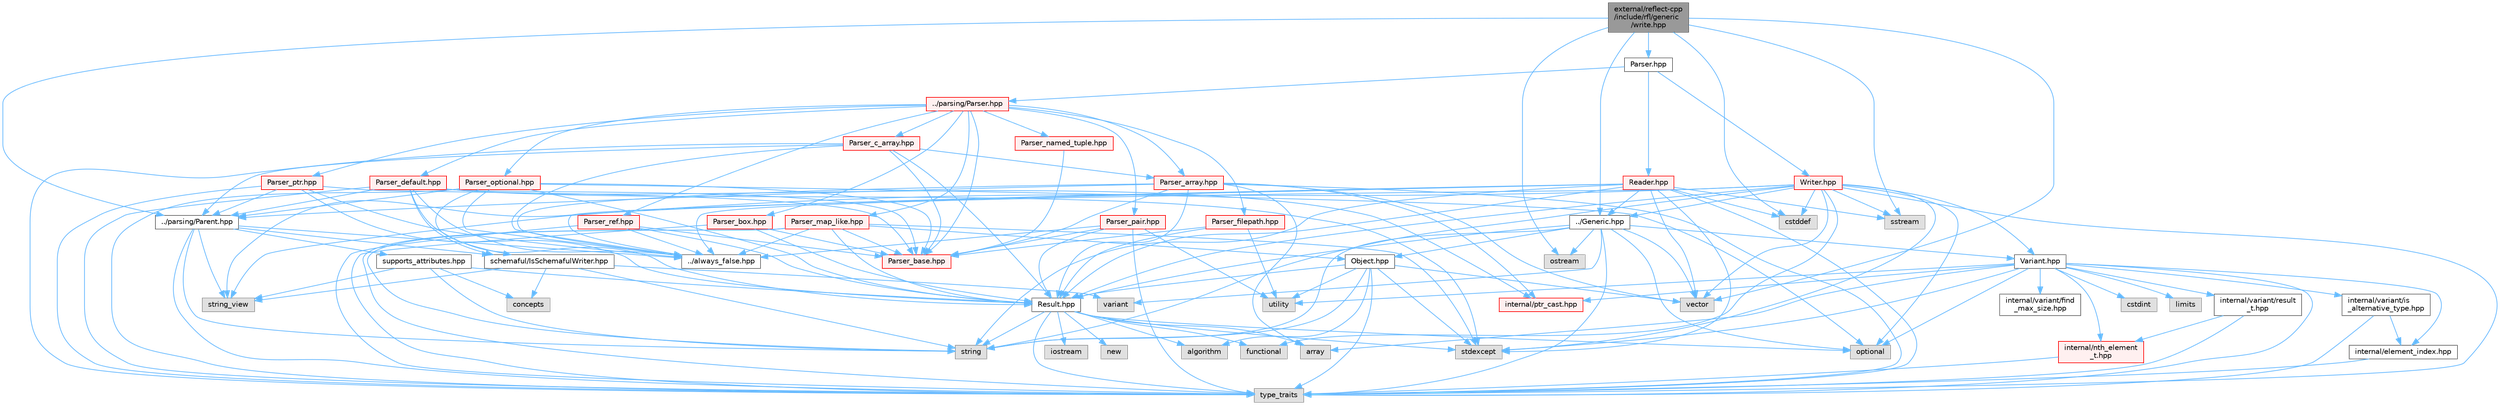 digraph "external/reflect-cpp/include/rfl/generic/write.hpp"
{
 // LATEX_PDF_SIZE
  bgcolor="transparent";
  edge [fontname=Helvetica,fontsize=10,labelfontname=Helvetica,labelfontsize=10];
  node [fontname=Helvetica,fontsize=10,shape=box,height=0.2,width=0.4];
  Node1 [id="Node000001",label="external/reflect-cpp\l/include/rfl/generic\l/write.hpp",height=0.2,width=0.4,color="gray40", fillcolor="grey60", style="filled", fontcolor="black",tooltip=" "];
  Node1 -> Node2 [id="edge1_Node000001_Node000002",color="steelblue1",style="solid",tooltip=" "];
  Node2 [id="Node000002",label="cstddef",height=0.2,width=0.4,color="grey60", fillcolor="#E0E0E0", style="filled",tooltip=" "];
  Node1 -> Node3 [id="edge2_Node000001_Node000003",color="steelblue1",style="solid",tooltip=" "];
  Node3 [id="Node000003",label="ostream",height=0.2,width=0.4,color="grey60", fillcolor="#E0E0E0", style="filled",tooltip=" "];
  Node1 -> Node4 [id="edge3_Node000001_Node000004",color="steelblue1",style="solid",tooltip=" "];
  Node4 [id="Node000004",label="sstream",height=0.2,width=0.4,color="grey60", fillcolor="#E0E0E0", style="filled",tooltip=" "];
  Node1 -> Node5 [id="edge4_Node000001_Node000005",color="steelblue1",style="solid",tooltip=" "];
  Node5 [id="Node000005",label="vector",height=0.2,width=0.4,color="grey60", fillcolor="#E0E0E0", style="filled",tooltip=" "];
  Node1 -> Node6 [id="edge5_Node000001_Node000006",color="steelblue1",style="solid",tooltip=" "];
  Node6 [id="Node000006",label="../Generic.hpp",height=0.2,width=0.4,color="grey40", fillcolor="white", style="filled",URL="$_generic_8hpp.html",tooltip=" "];
  Node6 -> Node7 [id="edge6_Node000006_Node000007",color="steelblue1",style="solid",tooltip=" "];
  Node7 [id="Node000007",label="optional",height=0.2,width=0.4,color="grey60", fillcolor="#E0E0E0", style="filled",tooltip=" "];
  Node6 -> Node3 [id="edge7_Node000006_Node000003",color="steelblue1",style="solid",tooltip=" "];
  Node6 -> Node8 [id="edge8_Node000006_Node000008",color="steelblue1",style="solid",tooltip=" "];
  Node8 [id="Node000008",label="string",height=0.2,width=0.4,color="grey60", fillcolor="#E0E0E0", style="filled",tooltip=" "];
  Node6 -> Node9 [id="edge9_Node000006_Node000009",color="steelblue1",style="solid",tooltip=" "];
  Node9 [id="Node000009",label="type_traits",height=0.2,width=0.4,color="grey60", fillcolor="#E0E0E0", style="filled",tooltip=" "];
  Node6 -> Node10 [id="edge10_Node000006_Node000010",color="steelblue1",style="solid",tooltip=" "];
  Node10 [id="Node000010",label="variant",height=0.2,width=0.4,color="grey60", fillcolor="#E0E0E0", style="filled",tooltip=" "];
  Node6 -> Node5 [id="edge11_Node000006_Node000005",color="steelblue1",style="solid",tooltip=" "];
  Node6 -> Node11 [id="edge12_Node000006_Node000011",color="steelblue1",style="solid",tooltip=" "];
  Node11 [id="Node000011",label="Object.hpp",height=0.2,width=0.4,color="grey40", fillcolor="white", style="filled",URL="$_object_8hpp.html",tooltip=" "];
  Node11 -> Node12 [id="edge13_Node000011_Node000012",color="steelblue1",style="solid",tooltip=" "];
  Node12 [id="Node000012",label="algorithm",height=0.2,width=0.4,color="grey60", fillcolor="#E0E0E0", style="filled",tooltip=" "];
  Node11 -> Node13 [id="edge14_Node000011_Node000013",color="steelblue1",style="solid",tooltip=" "];
  Node13 [id="Node000013",label="stdexcept",height=0.2,width=0.4,color="grey60", fillcolor="#E0E0E0", style="filled",tooltip=" "];
  Node11 -> Node8 [id="edge15_Node000011_Node000008",color="steelblue1",style="solid",tooltip=" "];
  Node11 -> Node9 [id="edge16_Node000011_Node000009",color="steelblue1",style="solid",tooltip=" "];
  Node11 -> Node14 [id="edge17_Node000011_Node000014",color="steelblue1",style="solid",tooltip=" "];
  Node14 [id="Node000014",label="utility",height=0.2,width=0.4,color="grey60", fillcolor="#E0E0E0", style="filled",tooltip=" "];
  Node11 -> Node5 [id="edge18_Node000011_Node000005",color="steelblue1",style="solid",tooltip=" "];
  Node11 -> Node15 [id="edge19_Node000011_Node000015",color="steelblue1",style="solid",tooltip=" "];
  Node15 [id="Node000015",label="Result.hpp",height=0.2,width=0.4,color="grey40", fillcolor="white", style="filled",URL="$_result_8hpp.html",tooltip=" "];
  Node15 -> Node12 [id="edge20_Node000015_Node000012",color="steelblue1",style="solid",tooltip=" "];
  Node15 -> Node16 [id="edge21_Node000015_Node000016",color="steelblue1",style="solid",tooltip=" "];
  Node16 [id="Node000016",label="array",height=0.2,width=0.4,color="grey60", fillcolor="#E0E0E0", style="filled",tooltip=" "];
  Node15 -> Node17 [id="edge22_Node000015_Node000017",color="steelblue1",style="solid",tooltip=" "];
  Node17 [id="Node000017",label="functional",height=0.2,width=0.4,color="grey60", fillcolor="#E0E0E0", style="filled",tooltip=" "];
  Node15 -> Node18 [id="edge23_Node000015_Node000018",color="steelblue1",style="solid",tooltip=" "];
  Node18 [id="Node000018",label="iostream",height=0.2,width=0.4,color="grey60", fillcolor="#E0E0E0", style="filled",tooltip=" "];
  Node15 -> Node19 [id="edge24_Node000015_Node000019",color="steelblue1",style="solid",tooltip=" "];
  Node19 [id="Node000019",label="new",height=0.2,width=0.4,color="grey60", fillcolor="#E0E0E0", style="filled",tooltip=" "];
  Node15 -> Node7 [id="edge25_Node000015_Node000007",color="steelblue1",style="solid",tooltip=" "];
  Node15 -> Node13 [id="edge26_Node000015_Node000013",color="steelblue1",style="solid",tooltip=" "];
  Node15 -> Node8 [id="edge27_Node000015_Node000008",color="steelblue1",style="solid",tooltip=" "];
  Node15 -> Node9 [id="edge28_Node000015_Node000009",color="steelblue1",style="solid",tooltip=" "];
  Node6 -> Node15 [id="edge29_Node000006_Node000015",color="steelblue1",style="solid",tooltip=" "];
  Node6 -> Node20 [id="edge30_Node000006_Node000020",color="steelblue1",style="solid",tooltip=" "];
  Node20 [id="Node000020",label="Variant.hpp",height=0.2,width=0.4,color="grey40", fillcolor="white", style="filled",URL="$_variant_8hpp.html",tooltip=" "];
  Node20 -> Node16 [id="edge31_Node000020_Node000016",color="steelblue1",style="solid",tooltip=" "];
  Node20 -> Node21 [id="edge32_Node000020_Node000021",color="steelblue1",style="solid",tooltip=" "];
  Node21 [id="Node000021",label="cstdint",height=0.2,width=0.4,color="grey60", fillcolor="#E0E0E0", style="filled",tooltip=" "];
  Node20 -> Node22 [id="edge33_Node000020_Node000022",color="steelblue1",style="solid",tooltip=" "];
  Node22 [id="Node000022",label="limits",height=0.2,width=0.4,color="grey60", fillcolor="#E0E0E0", style="filled",tooltip=" "];
  Node20 -> Node7 [id="edge34_Node000020_Node000007",color="steelblue1",style="solid",tooltip=" "];
  Node20 -> Node13 [id="edge35_Node000020_Node000013",color="steelblue1",style="solid",tooltip=" "];
  Node20 -> Node9 [id="edge36_Node000020_Node000009",color="steelblue1",style="solid",tooltip=" "];
  Node20 -> Node14 [id="edge37_Node000020_Node000014",color="steelblue1",style="solid",tooltip=" "];
  Node20 -> Node23 [id="edge38_Node000020_Node000023",color="steelblue1",style="solid",tooltip=" "];
  Node23 [id="Node000023",label="internal/element_index.hpp",height=0.2,width=0.4,color="grey40", fillcolor="white", style="filled",URL="$element__index_8hpp.html",tooltip=" "];
  Node23 -> Node9 [id="edge39_Node000023_Node000009",color="steelblue1",style="solid",tooltip=" "];
  Node20 -> Node24 [id="edge40_Node000020_Node000024",color="steelblue1",style="solid",tooltip=" "];
  Node24 [id="Node000024",label="internal/nth_element\l_t.hpp",height=0.2,width=0.4,color="red", fillcolor="#FFF0F0", style="filled",URL="$nth__element__t_8hpp.html",tooltip=" "];
  Node24 -> Node9 [id="edge41_Node000024_Node000009",color="steelblue1",style="solid",tooltip=" "];
  Node20 -> Node27 [id="edge42_Node000020_Node000027",color="steelblue1",style="solid",tooltip=" "];
  Node27 [id="Node000027",label="internal/variant/find\l_max_size.hpp",height=0.2,width=0.4,color="grey40", fillcolor="white", style="filled",URL="$find__max__size_8hpp.html",tooltip=" "];
  Node20 -> Node28 [id="edge43_Node000020_Node000028",color="steelblue1",style="solid",tooltip=" "];
  Node28 [id="Node000028",label="internal/variant/is\l_alternative_type.hpp",height=0.2,width=0.4,color="grey40", fillcolor="white", style="filled",URL="$is__alternative__type_8hpp.html",tooltip=" "];
  Node28 -> Node9 [id="edge44_Node000028_Node000009",color="steelblue1",style="solid",tooltip=" "];
  Node28 -> Node23 [id="edge45_Node000028_Node000023",color="steelblue1",style="solid",tooltip=" "];
  Node20 -> Node29 [id="edge46_Node000020_Node000029",color="steelblue1",style="solid",tooltip=" "];
  Node29 [id="Node000029",label="internal/variant/result\l_t.hpp",height=0.2,width=0.4,color="grey40", fillcolor="white", style="filled",URL="$result__t_8hpp.html",tooltip=" "];
  Node29 -> Node9 [id="edge47_Node000029_Node000009",color="steelblue1",style="solid",tooltip=" "];
  Node29 -> Node24 [id="edge48_Node000029_Node000024",color="steelblue1",style="solid",tooltip=" "];
  Node20 -> Node30 [id="edge49_Node000020_Node000030",color="steelblue1",style="solid",tooltip=" "];
  Node30 [id="Node000030",label="internal/ptr_cast.hpp",height=0.2,width=0.4,color="red", fillcolor="#FFF0F0", style="filled",URL="$ptr__cast_8hpp.html",tooltip=" "];
  Node1 -> Node32 [id="edge50_Node000001_Node000032",color="steelblue1",style="solid",tooltip=" "];
  Node32 [id="Node000032",label="../parsing/Parent.hpp",height=0.2,width=0.4,color="grey40", fillcolor="white", style="filled",URL="$_parent_8hpp.html",tooltip=" "];
  Node32 -> Node8 [id="edge51_Node000032_Node000008",color="steelblue1",style="solid",tooltip=" "];
  Node32 -> Node33 [id="edge52_Node000032_Node000033",color="steelblue1",style="solid",tooltip=" "];
  Node33 [id="Node000033",label="string_view",height=0.2,width=0.4,color="grey60", fillcolor="#E0E0E0", style="filled",tooltip=" "];
  Node32 -> Node9 [id="edge53_Node000032_Node000009",color="steelblue1",style="solid",tooltip=" "];
  Node32 -> Node34 [id="edge54_Node000032_Node000034",color="steelblue1",style="solid",tooltip=" "];
  Node34 [id="Node000034",label="../always_false.hpp",height=0.2,width=0.4,color="grey40", fillcolor="white", style="filled",URL="$always__false_8hpp.html",tooltip=" "];
  Node32 -> Node35 [id="edge55_Node000032_Node000035",color="steelblue1",style="solid",tooltip=" "];
  Node35 [id="Node000035",label="schemaful/IsSchemafulWriter.hpp",height=0.2,width=0.4,color="grey40", fillcolor="white", style="filled",URL="$_is_schemaful_writer_8hpp.html",tooltip=" "];
  Node35 -> Node36 [id="edge56_Node000035_Node000036",color="steelblue1",style="solid",tooltip=" "];
  Node36 [id="Node000036",label="concepts",height=0.2,width=0.4,color="grey60", fillcolor="#E0E0E0", style="filled",tooltip=" "];
  Node35 -> Node8 [id="edge57_Node000035_Node000008",color="steelblue1",style="solid",tooltip=" "];
  Node35 -> Node33 [id="edge58_Node000035_Node000033",color="steelblue1",style="solid",tooltip=" "];
  Node35 -> Node10 [id="edge59_Node000035_Node000010",color="steelblue1",style="solid",tooltip=" "];
  Node32 -> Node37 [id="edge60_Node000032_Node000037",color="steelblue1",style="solid",tooltip=" "];
  Node37 [id="Node000037",label="supports_attributes.hpp",height=0.2,width=0.4,color="grey40", fillcolor="white", style="filled",URL="$supports__attributes_8hpp.html",tooltip=" "];
  Node37 -> Node36 [id="edge61_Node000037_Node000036",color="steelblue1",style="solid",tooltip=" "];
  Node37 -> Node8 [id="edge62_Node000037_Node000008",color="steelblue1",style="solid",tooltip=" "];
  Node37 -> Node33 [id="edge63_Node000037_Node000033",color="steelblue1",style="solid",tooltip=" "];
  Node37 -> Node15 [id="edge64_Node000037_Node000015",color="steelblue1",style="solid",tooltip=" "];
  Node1 -> Node38 [id="edge65_Node000001_Node000038",color="steelblue1",style="solid",tooltip=" "];
  Node38 [id="Node000038",label="Parser.hpp",height=0.2,width=0.4,color="grey40", fillcolor="white", style="filled",URL="$generic_2_parser_8hpp.html",tooltip=" "];
  Node38 -> Node39 [id="edge66_Node000038_Node000039",color="steelblue1",style="solid",tooltip=" "];
  Node39 [id="Node000039",label="../parsing/Parser.hpp",height=0.2,width=0.4,color="red", fillcolor="#FFF0F0", style="filled",URL="$parsing_2_parser_8hpp.html",tooltip=" "];
  Node39 -> Node40 [id="edge67_Node000039_Node000040",color="steelblue1",style="solid",tooltip=" "];
  Node40 [id="Node000040",label="Parser_array.hpp",height=0.2,width=0.4,color="red", fillcolor="#FFF0F0", style="filled",URL="$_parser__array_8hpp.html",tooltip=" "];
  Node40 -> Node16 [id="edge68_Node000040_Node000016",color="steelblue1",style="solid",tooltip=" "];
  Node40 -> Node9 [id="edge69_Node000040_Node000009",color="steelblue1",style="solid",tooltip=" "];
  Node40 -> Node5 [id="edge70_Node000040_Node000005",color="steelblue1",style="solid",tooltip=" "];
  Node40 -> Node15 [id="edge71_Node000040_Node000015",color="steelblue1",style="solid",tooltip=" "];
  Node40 -> Node34 [id="edge72_Node000040_Node000034",color="steelblue1",style="solid",tooltip=" "];
  Node40 -> Node30 [id="edge73_Node000040_Node000030",color="steelblue1",style="solid",tooltip=" "];
  Node40 -> Node32 [id="edge74_Node000040_Node000032",color="steelblue1",style="solid",tooltip=" "];
  Node40 -> Node48 [id="edge75_Node000040_Node000048",color="steelblue1",style="solid",tooltip=" "];
  Node48 [id="Node000048",label="Parser_base.hpp",height=0.2,width=0.4,color="red", fillcolor="#FFF0F0", style="filled",URL="$_parser__base_8hpp.html",tooltip=" "];
  Node39 -> Node48 [id="edge76_Node000039_Node000048",color="steelblue1",style="solid",tooltip=" "];
  Node39 -> Node66 [id="edge77_Node000039_Node000066",color="steelblue1",style="solid",tooltip=" "];
  Node66 [id="Node000066",label="Parser_box.hpp",height=0.2,width=0.4,color="red", fillcolor="#FFF0F0", style="filled",URL="$_parser__box_8hpp.html",tooltip=" "];
  Node66 -> Node9 [id="edge78_Node000066_Node000009",color="steelblue1",style="solid",tooltip=" "];
  Node66 -> Node15 [id="edge79_Node000066_Node000015",color="steelblue1",style="solid",tooltip=" "];
  Node66 -> Node48 [id="edge80_Node000066_Node000048",color="steelblue1",style="solid",tooltip=" "];
  Node39 -> Node68 [id="edge81_Node000039_Node000068",color="steelblue1",style="solid",tooltip=" "];
  Node68 [id="Node000068",label="Parser_c_array.hpp",height=0.2,width=0.4,color="red", fillcolor="#FFF0F0", style="filled",URL="$_parser__c__array_8hpp.html",tooltip=" "];
  Node68 -> Node9 [id="edge82_Node000068_Node000009",color="steelblue1",style="solid",tooltip=" "];
  Node68 -> Node15 [id="edge83_Node000068_Node000015",color="steelblue1",style="solid",tooltip=" "];
  Node68 -> Node34 [id="edge84_Node000068_Node000034",color="steelblue1",style="solid",tooltip=" "];
  Node68 -> Node32 [id="edge85_Node000068_Node000032",color="steelblue1",style="solid",tooltip=" "];
  Node68 -> Node40 [id="edge86_Node000068_Node000040",color="steelblue1",style="solid",tooltip=" "];
  Node68 -> Node48 [id="edge87_Node000068_Node000048",color="steelblue1",style="solid",tooltip=" "];
  Node39 -> Node69 [id="edge88_Node000039_Node000069",color="steelblue1",style="solid",tooltip=" "];
  Node69 [id="Node000069",label="Parser_default.hpp",height=0.2,width=0.4,color="red", fillcolor="#FFF0F0", style="filled",URL="$_parser__default_8hpp.html",tooltip=" "];
  Node69 -> Node13 [id="edge89_Node000069_Node000013",color="steelblue1",style="solid",tooltip=" "];
  Node69 -> Node9 [id="edge90_Node000069_Node000009",color="steelblue1",style="solid",tooltip=" "];
  Node69 -> Node15 [id="edge91_Node000069_Node000015",color="steelblue1",style="solid",tooltip=" "];
  Node69 -> Node34 [id="edge92_Node000069_Node000034",color="steelblue1",style="solid",tooltip=" "];
  Node69 -> Node30 [id="edge93_Node000069_Node000030",color="steelblue1",style="solid",tooltip=" "];
  Node69 -> Node32 [id="edge94_Node000069_Node000032",color="steelblue1",style="solid",tooltip=" "];
  Node69 -> Node48 [id="edge95_Node000069_Node000048",color="steelblue1",style="solid",tooltip=" "];
  Node69 -> Node35 [id="edge96_Node000069_Node000035",color="steelblue1",style="solid",tooltip=" "];
  Node39 -> Node172 [id="edge97_Node000039_Node000172",color="steelblue1",style="solid",tooltip=" "];
  Node172 [id="Node000172",label="Parser_filepath.hpp",height=0.2,width=0.4,color="red", fillcolor="#FFF0F0", style="filled",URL="$_parser__filepath_8hpp.html",tooltip=" "];
  Node172 -> Node14 [id="edge98_Node000172_Node000014",color="steelblue1",style="solid",tooltip=" "];
  Node172 -> Node15 [id="edge99_Node000172_Node000015",color="steelblue1",style="solid",tooltip=" "];
  Node172 -> Node48 [id="edge100_Node000172_Node000048",color="steelblue1",style="solid",tooltip=" "];
  Node39 -> Node174 [id="edge101_Node000039_Node000174",color="steelblue1",style="solid",tooltip=" "];
  Node174 [id="Node000174",label="Parser_map_like.hpp",height=0.2,width=0.4,color="red", fillcolor="#FFF0F0", style="filled",URL="$_parser__map__like_8hpp.html",tooltip=" "];
  Node174 -> Node13 [id="edge102_Node000174_Node000013",color="steelblue1",style="solid",tooltip=" "];
  Node174 -> Node8 [id="edge103_Node000174_Node000008",color="steelblue1",style="solid",tooltip=" "];
  Node174 -> Node9 [id="edge104_Node000174_Node000009",color="steelblue1",style="solid",tooltip=" "];
  Node174 -> Node11 [id="edge105_Node000174_Node000011",color="steelblue1",style="solid",tooltip=" "];
  Node174 -> Node15 [id="edge106_Node000174_Node000015",color="steelblue1",style="solid",tooltip=" "];
  Node174 -> Node34 [id="edge107_Node000174_Node000034",color="steelblue1",style="solid",tooltip=" "];
  Node174 -> Node48 [id="edge108_Node000174_Node000048",color="steelblue1",style="solid",tooltip=" "];
  Node39 -> Node179 [id="edge109_Node000039_Node000179",color="steelblue1",style="solid",tooltip=" "];
  Node179 [id="Node000179",label="Parser_named_tuple.hpp",height=0.2,width=0.4,color="red", fillcolor="#FFF0F0", style="filled",URL="$_parser__named__tuple_8hpp.html",tooltip=" "];
  Node179 -> Node48 [id="edge110_Node000179_Node000048",color="steelblue1",style="solid",tooltip=" "];
  Node39 -> Node199 [id="edge111_Node000039_Node000199",color="steelblue1",style="solid",tooltip=" "];
  Node199 [id="Node000199",label="Parser_optional.hpp",height=0.2,width=0.4,color="red", fillcolor="#FFF0F0", style="filled",URL="$_parser__optional_8hpp.html",tooltip=" "];
  Node199 -> Node7 [id="edge112_Node000199_Node000007",color="steelblue1",style="solid",tooltip=" "];
  Node199 -> Node9 [id="edge113_Node000199_Node000009",color="steelblue1",style="solid",tooltip=" "];
  Node199 -> Node15 [id="edge114_Node000199_Node000015",color="steelblue1",style="solid",tooltip=" "];
  Node199 -> Node34 [id="edge115_Node000199_Node000034",color="steelblue1",style="solid",tooltip=" "];
  Node199 -> Node32 [id="edge116_Node000199_Node000032",color="steelblue1",style="solid",tooltip=" "];
  Node199 -> Node48 [id="edge117_Node000199_Node000048",color="steelblue1",style="solid",tooltip=" "];
  Node199 -> Node35 [id="edge118_Node000199_Node000035",color="steelblue1",style="solid",tooltip=" "];
  Node39 -> Node201 [id="edge119_Node000039_Node000201",color="steelblue1",style="solid",tooltip=" "];
  Node201 [id="Node000201",label="Parser_pair.hpp",height=0.2,width=0.4,color="red", fillcolor="#FFF0F0", style="filled",URL="$_parser__pair_8hpp.html",tooltip=" "];
  Node201 -> Node9 [id="edge120_Node000201_Node000009",color="steelblue1",style="solid",tooltip=" "];
  Node201 -> Node14 [id="edge121_Node000201_Node000014",color="steelblue1",style="solid",tooltip=" "];
  Node201 -> Node15 [id="edge122_Node000201_Node000015",color="steelblue1",style="solid",tooltip=" "];
  Node201 -> Node34 [id="edge123_Node000201_Node000034",color="steelblue1",style="solid",tooltip=" "];
  Node201 -> Node48 [id="edge124_Node000201_Node000048",color="steelblue1",style="solid",tooltip=" "];
  Node39 -> Node202 [id="edge125_Node000039_Node000202",color="steelblue1",style="solid",tooltip=" "];
  Node202 [id="Node000202",label="Parser_ptr.hpp",height=0.2,width=0.4,color="red", fillcolor="#FFF0F0", style="filled",URL="$_parser__ptr_8hpp.html",tooltip=" "];
  Node202 -> Node9 [id="edge126_Node000202_Node000009",color="steelblue1",style="solid",tooltip=" "];
  Node202 -> Node15 [id="edge127_Node000202_Node000015",color="steelblue1",style="solid",tooltip=" "];
  Node202 -> Node34 [id="edge128_Node000202_Node000034",color="steelblue1",style="solid",tooltip=" "];
  Node202 -> Node32 [id="edge129_Node000202_Node000032",color="steelblue1",style="solid",tooltip=" "];
  Node202 -> Node48 [id="edge130_Node000202_Node000048",color="steelblue1",style="solid",tooltip=" "];
  Node39 -> Node203 [id="edge131_Node000039_Node000203",color="steelblue1",style="solid",tooltip=" "];
  Node203 [id="Node000203",label="Parser_ref.hpp",height=0.2,width=0.4,color="red", fillcolor="#FFF0F0", style="filled",URL="$_parser__ref_8hpp.html",tooltip=" "];
  Node203 -> Node9 [id="edge132_Node000203_Node000009",color="steelblue1",style="solid",tooltip=" "];
  Node203 -> Node15 [id="edge133_Node000203_Node000015",color="steelblue1",style="solid",tooltip=" "];
  Node203 -> Node34 [id="edge134_Node000203_Node000034",color="steelblue1",style="solid",tooltip=" "];
  Node203 -> Node48 [id="edge135_Node000203_Node000048",color="steelblue1",style="solid",tooltip=" "];
  Node38 -> Node244 [id="edge136_Node000038_Node000244",color="steelblue1",style="solid",tooltip=" "];
  Node244 [id="Node000244",label="Reader.hpp",height=0.2,width=0.4,color="red", fillcolor="#FFF0F0", style="filled",URL="$generic_2_reader_8hpp.html",tooltip=" "];
  Node244 -> Node2 [id="edge137_Node000244_Node000002",color="steelblue1",style="solid",tooltip=" "];
  Node244 -> Node4 [id="edge138_Node000244_Node000004",color="steelblue1",style="solid",tooltip=" "];
  Node244 -> Node13 [id="edge139_Node000244_Node000013",color="steelblue1",style="solid",tooltip=" "];
  Node244 -> Node8 [id="edge140_Node000244_Node000008",color="steelblue1",style="solid",tooltip=" "];
  Node244 -> Node33 [id="edge141_Node000244_Node000033",color="steelblue1",style="solid",tooltip=" "];
  Node244 -> Node9 [id="edge142_Node000244_Node000009",color="steelblue1",style="solid",tooltip=" "];
  Node244 -> Node5 [id="edge143_Node000244_Node000005",color="steelblue1",style="solid",tooltip=" "];
  Node244 -> Node6 [id="edge144_Node000244_Node000006",color="steelblue1",style="solid",tooltip=" "];
  Node244 -> Node15 [id="edge145_Node000244_Node000015",color="steelblue1",style="solid",tooltip=" "];
  Node244 -> Node34 [id="edge146_Node000244_Node000034",color="steelblue1",style="solid",tooltip=" "];
  Node38 -> Node246 [id="edge147_Node000038_Node000246",color="steelblue1",style="solid",tooltip=" "];
  Node246 [id="Node000246",label="Writer.hpp",height=0.2,width=0.4,color="red", fillcolor="#FFF0F0", style="filled",URL="$generic_2_writer_8hpp.html",tooltip=" "];
  Node246 -> Node2 [id="edge148_Node000246_Node000002",color="steelblue1",style="solid",tooltip=" "];
  Node246 -> Node17 [id="edge149_Node000246_Node000017",color="steelblue1",style="solid",tooltip=" "];
  Node246 -> Node7 [id="edge150_Node000246_Node000007",color="steelblue1",style="solid",tooltip=" "];
  Node246 -> Node4 [id="edge151_Node000246_Node000004",color="steelblue1",style="solid",tooltip=" "];
  Node246 -> Node13 [id="edge152_Node000246_Node000013",color="steelblue1",style="solid",tooltip=" "];
  Node246 -> Node8 [id="edge153_Node000246_Node000008",color="steelblue1",style="solid",tooltip=" "];
  Node246 -> Node33 [id="edge154_Node000246_Node000033",color="steelblue1",style="solid",tooltip=" "];
  Node246 -> Node9 [id="edge155_Node000246_Node000009",color="steelblue1",style="solid",tooltip=" "];
  Node246 -> Node5 [id="edge156_Node000246_Node000005",color="steelblue1",style="solid",tooltip=" "];
  Node246 -> Node6 [id="edge157_Node000246_Node000006",color="steelblue1",style="solid",tooltip=" "];
  Node246 -> Node15 [id="edge158_Node000246_Node000015",color="steelblue1",style="solid",tooltip=" "];
  Node246 -> Node20 [id="edge159_Node000246_Node000020",color="steelblue1",style="solid",tooltip=" "];
  Node246 -> Node34 [id="edge160_Node000246_Node000034",color="steelblue1",style="solid",tooltip=" "];
}
